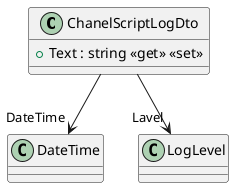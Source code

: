 @startuml
class ChanelScriptLogDto {
    + Text : string <<get>> <<set>>
}
ChanelScriptLogDto --> "DateTime" DateTime
ChanelScriptLogDto --> "Lavel" LogLevel
@enduml
